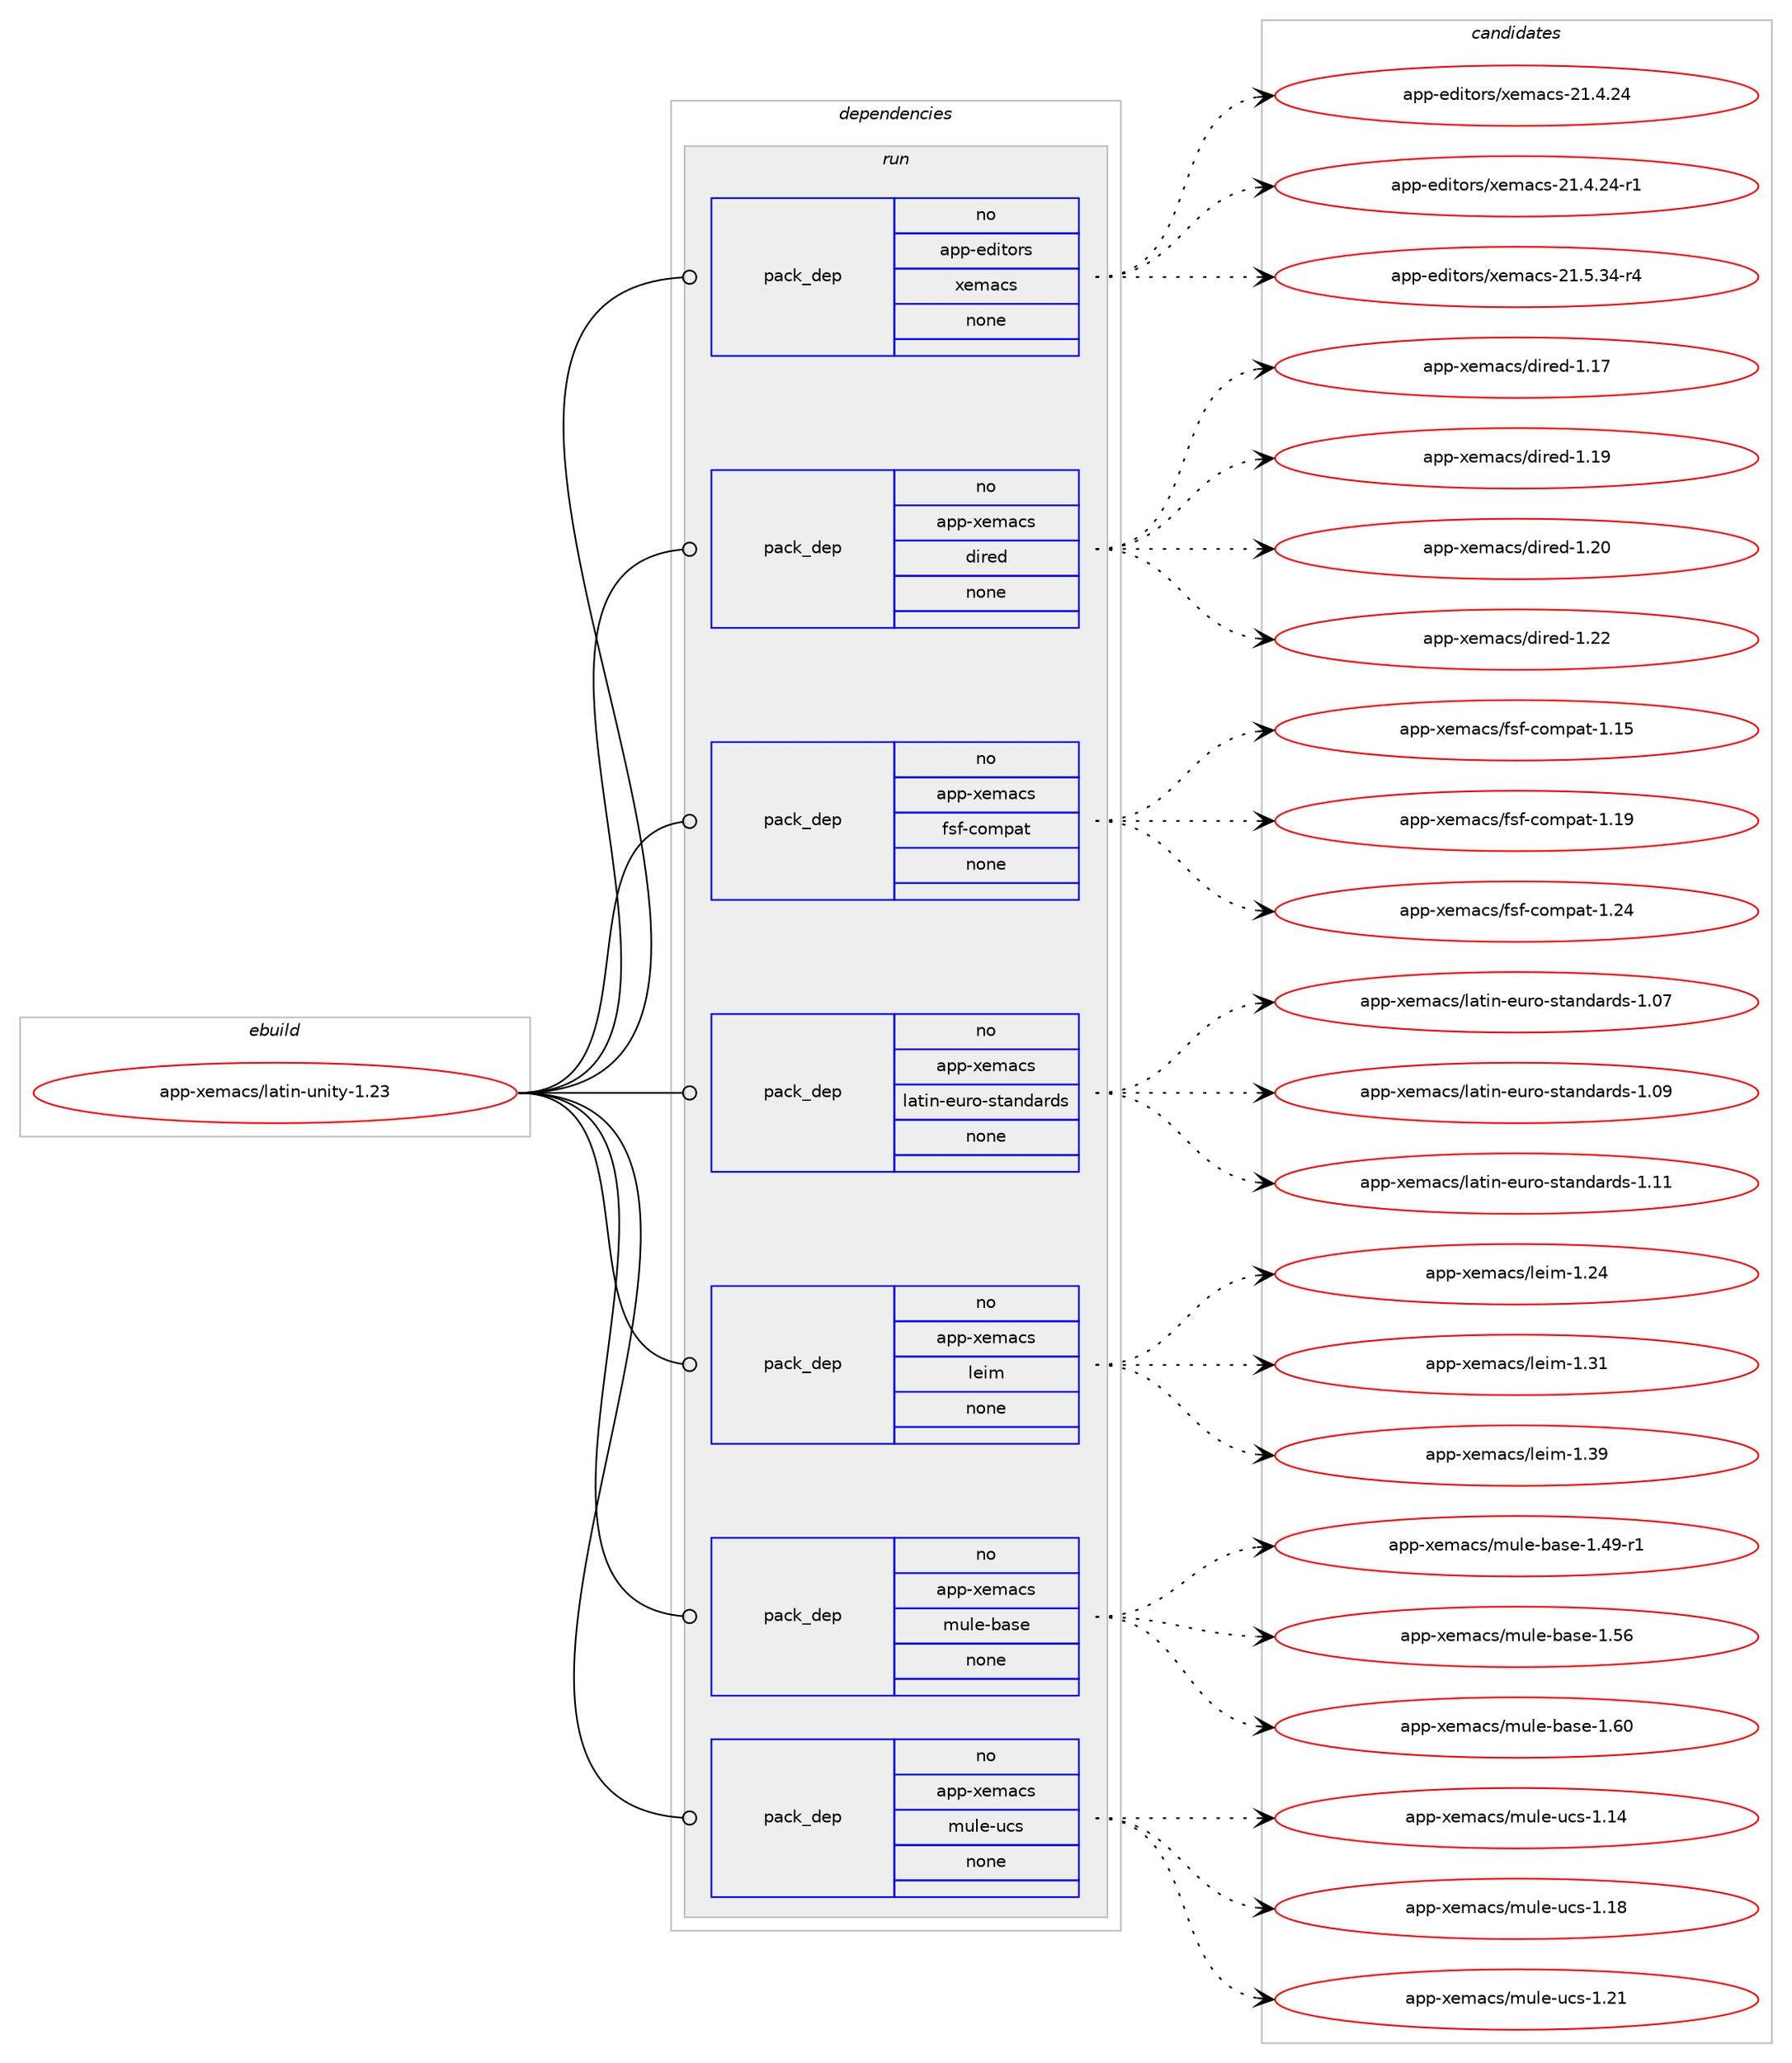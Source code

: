 digraph prolog {

# *************
# Graph options
# *************

newrank=true;
concentrate=true;
compound=true;
graph [rankdir=LR,fontname=Helvetica,fontsize=10,ranksep=1.5];#, ranksep=2.5, nodesep=0.2];
edge  [arrowhead=vee];
node  [fontname=Helvetica,fontsize=10];

# **********
# The ebuild
# **********

subgraph cluster_leftcol {
color=gray;
rank=same;
label=<<i>ebuild</i>>;
id [label="app-xemacs/latin-unity-1.23", color=red, width=4, href="../app-xemacs/latin-unity-1.23.svg"];
}

# ****************
# The dependencies
# ****************

subgraph cluster_midcol {
color=gray;
label=<<i>dependencies</i>>;
subgraph cluster_compile {
fillcolor="#eeeeee";
style=filled;
label=<<i>compile</i>>;
}
subgraph cluster_compileandrun {
fillcolor="#eeeeee";
style=filled;
label=<<i>compile and run</i>>;
}
subgraph cluster_run {
fillcolor="#eeeeee";
style=filled;
label=<<i>run</i>>;
subgraph pack938326 {
dependency1315608 [label=<<TABLE BORDER="0" CELLBORDER="1" CELLSPACING="0" CELLPADDING="4" WIDTH="220"><TR><TD ROWSPAN="6" CELLPADDING="30">pack_dep</TD></TR><TR><TD WIDTH="110">no</TD></TR><TR><TD>app-editors</TD></TR><TR><TD>xemacs</TD></TR><TR><TD>none</TD></TR><TR><TD></TD></TR></TABLE>>, shape=none, color=blue];
}
id:e -> dependency1315608:w [weight=20,style="solid",arrowhead="odot"];
subgraph pack938327 {
dependency1315609 [label=<<TABLE BORDER="0" CELLBORDER="1" CELLSPACING="0" CELLPADDING="4" WIDTH="220"><TR><TD ROWSPAN="6" CELLPADDING="30">pack_dep</TD></TR><TR><TD WIDTH="110">no</TD></TR><TR><TD>app-xemacs</TD></TR><TR><TD>dired</TD></TR><TR><TD>none</TD></TR><TR><TD></TD></TR></TABLE>>, shape=none, color=blue];
}
id:e -> dependency1315609:w [weight=20,style="solid",arrowhead="odot"];
subgraph pack938328 {
dependency1315610 [label=<<TABLE BORDER="0" CELLBORDER="1" CELLSPACING="0" CELLPADDING="4" WIDTH="220"><TR><TD ROWSPAN="6" CELLPADDING="30">pack_dep</TD></TR><TR><TD WIDTH="110">no</TD></TR><TR><TD>app-xemacs</TD></TR><TR><TD>fsf-compat</TD></TR><TR><TD>none</TD></TR><TR><TD></TD></TR></TABLE>>, shape=none, color=blue];
}
id:e -> dependency1315610:w [weight=20,style="solid",arrowhead="odot"];
subgraph pack938329 {
dependency1315611 [label=<<TABLE BORDER="0" CELLBORDER="1" CELLSPACING="0" CELLPADDING="4" WIDTH="220"><TR><TD ROWSPAN="6" CELLPADDING="30">pack_dep</TD></TR><TR><TD WIDTH="110">no</TD></TR><TR><TD>app-xemacs</TD></TR><TR><TD>latin-euro-standards</TD></TR><TR><TD>none</TD></TR><TR><TD></TD></TR></TABLE>>, shape=none, color=blue];
}
id:e -> dependency1315611:w [weight=20,style="solid",arrowhead="odot"];
subgraph pack938330 {
dependency1315612 [label=<<TABLE BORDER="0" CELLBORDER="1" CELLSPACING="0" CELLPADDING="4" WIDTH="220"><TR><TD ROWSPAN="6" CELLPADDING="30">pack_dep</TD></TR><TR><TD WIDTH="110">no</TD></TR><TR><TD>app-xemacs</TD></TR><TR><TD>leim</TD></TR><TR><TD>none</TD></TR><TR><TD></TD></TR></TABLE>>, shape=none, color=blue];
}
id:e -> dependency1315612:w [weight=20,style="solid",arrowhead="odot"];
subgraph pack938331 {
dependency1315613 [label=<<TABLE BORDER="0" CELLBORDER="1" CELLSPACING="0" CELLPADDING="4" WIDTH="220"><TR><TD ROWSPAN="6" CELLPADDING="30">pack_dep</TD></TR><TR><TD WIDTH="110">no</TD></TR><TR><TD>app-xemacs</TD></TR><TR><TD>mule-base</TD></TR><TR><TD>none</TD></TR><TR><TD></TD></TR></TABLE>>, shape=none, color=blue];
}
id:e -> dependency1315613:w [weight=20,style="solid",arrowhead="odot"];
subgraph pack938332 {
dependency1315614 [label=<<TABLE BORDER="0" CELLBORDER="1" CELLSPACING="0" CELLPADDING="4" WIDTH="220"><TR><TD ROWSPAN="6" CELLPADDING="30">pack_dep</TD></TR><TR><TD WIDTH="110">no</TD></TR><TR><TD>app-xemacs</TD></TR><TR><TD>mule-ucs</TD></TR><TR><TD>none</TD></TR><TR><TD></TD></TR></TABLE>>, shape=none, color=blue];
}
id:e -> dependency1315614:w [weight=20,style="solid",arrowhead="odot"];
}
}

# **************
# The candidates
# **************

subgraph cluster_choices {
rank=same;
color=gray;
label=<<i>candidates</i>>;

subgraph choice938326 {
color=black;
nodesep=1;
choice97112112451011001051161111141154712010110997991154550494652465052 [label="app-editors/xemacs-21.4.24", color=red, width=4,href="../app-editors/xemacs-21.4.24.svg"];
choice971121124510110010511611111411547120101109979911545504946524650524511449 [label="app-editors/xemacs-21.4.24-r1", color=red, width=4,href="../app-editors/xemacs-21.4.24-r1.svg"];
choice971121124510110010511611111411547120101109979911545504946534651524511452 [label="app-editors/xemacs-21.5.34-r4", color=red, width=4,href="../app-editors/xemacs-21.5.34-r4.svg"];
dependency1315608:e -> choice97112112451011001051161111141154712010110997991154550494652465052:w [style=dotted,weight="100"];
dependency1315608:e -> choice971121124510110010511611111411547120101109979911545504946524650524511449:w [style=dotted,weight="100"];
dependency1315608:e -> choice971121124510110010511611111411547120101109979911545504946534651524511452:w [style=dotted,weight="100"];
}
subgraph choice938327 {
color=black;
nodesep=1;
choice97112112451201011099799115471001051141011004549464955 [label="app-xemacs/dired-1.17", color=red, width=4,href="../app-xemacs/dired-1.17.svg"];
choice97112112451201011099799115471001051141011004549464957 [label="app-xemacs/dired-1.19", color=red, width=4,href="../app-xemacs/dired-1.19.svg"];
choice97112112451201011099799115471001051141011004549465048 [label="app-xemacs/dired-1.20", color=red, width=4,href="../app-xemacs/dired-1.20.svg"];
choice97112112451201011099799115471001051141011004549465050 [label="app-xemacs/dired-1.22", color=red, width=4,href="../app-xemacs/dired-1.22.svg"];
dependency1315609:e -> choice97112112451201011099799115471001051141011004549464955:w [style=dotted,weight="100"];
dependency1315609:e -> choice97112112451201011099799115471001051141011004549464957:w [style=dotted,weight="100"];
dependency1315609:e -> choice97112112451201011099799115471001051141011004549465048:w [style=dotted,weight="100"];
dependency1315609:e -> choice97112112451201011099799115471001051141011004549465050:w [style=dotted,weight="100"];
}
subgraph choice938328 {
color=black;
nodesep=1;
choice97112112451201011099799115471021151024599111109112971164549464953 [label="app-xemacs/fsf-compat-1.15", color=red, width=4,href="../app-xemacs/fsf-compat-1.15.svg"];
choice97112112451201011099799115471021151024599111109112971164549464957 [label="app-xemacs/fsf-compat-1.19", color=red, width=4,href="../app-xemacs/fsf-compat-1.19.svg"];
choice97112112451201011099799115471021151024599111109112971164549465052 [label="app-xemacs/fsf-compat-1.24", color=red, width=4,href="../app-xemacs/fsf-compat-1.24.svg"];
dependency1315610:e -> choice97112112451201011099799115471021151024599111109112971164549464953:w [style=dotted,weight="100"];
dependency1315610:e -> choice97112112451201011099799115471021151024599111109112971164549464957:w [style=dotted,weight="100"];
dependency1315610:e -> choice97112112451201011099799115471021151024599111109112971164549465052:w [style=dotted,weight="100"];
}
subgraph choice938329 {
color=black;
nodesep=1;
choice971121124512010110997991154710897116105110451011171141114511511697110100971141001154549464855 [label="app-xemacs/latin-euro-standards-1.07", color=red, width=4,href="../app-xemacs/latin-euro-standards-1.07.svg"];
choice971121124512010110997991154710897116105110451011171141114511511697110100971141001154549464857 [label="app-xemacs/latin-euro-standards-1.09", color=red, width=4,href="../app-xemacs/latin-euro-standards-1.09.svg"];
choice971121124512010110997991154710897116105110451011171141114511511697110100971141001154549464949 [label="app-xemacs/latin-euro-standards-1.11", color=red, width=4,href="../app-xemacs/latin-euro-standards-1.11.svg"];
dependency1315611:e -> choice971121124512010110997991154710897116105110451011171141114511511697110100971141001154549464855:w [style=dotted,weight="100"];
dependency1315611:e -> choice971121124512010110997991154710897116105110451011171141114511511697110100971141001154549464857:w [style=dotted,weight="100"];
dependency1315611:e -> choice971121124512010110997991154710897116105110451011171141114511511697110100971141001154549464949:w [style=dotted,weight="100"];
}
subgraph choice938330 {
color=black;
nodesep=1;
choice97112112451201011099799115471081011051094549465052 [label="app-xemacs/leim-1.24", color=red, width=4,href="../app-xemacs/leim-1.24.svg"];
choice97112112451201011099799115471081011051094549465149 [label="app-xemacs/leim-1.31", color=red, width=4,href="../app-xemacs/leim-1.31.svg"];
choice97112112451201011099799115471081011051094549465157 [label="app-xemacs/leim-1.39", color=red, width=4,href="../app-xemacs/leim-1.39.svg"];
dependency1315612:e -> choice97112112451201011099799115471081011051094549465052:w [style=dotted,weight="100"];
dependency1315612:e -> choice97112112451201011099799115471081011051094549465149:w [style=dotted,weight="100"];
dependency1315612:e -> choice97112112451201011099799115471081011051094549465157:w [style=dotted,weight="100"];
}
subgraph choice938331 {
color=black;
nodesep=1;
choice971121124512010110997991154710911710810145989711510145494652574511449 [label="app-xemacs/mule-base-1.49-r1", color=red, width=4,href="../app-xemacs/mule-base-1.49-r1.svg"];
choice97112112451201011099799115471091171081014598971151014549465354 [label="app-xemacs/mule-base-1.56", color=red, width=4,href="../app-xemacs/mule-base-1.56.svg"];
choice97112112451201011099799115471091171081014598971151014549465448 [label="app-xemacs/mule-base-1.60", color=red, width=4,href="../app-xemacs/mule-base-1.60.svg"];
dependency1315613:e -> choice971121124512010110997991154710911710810145989711510145494652574511449:w [style=dotted,weight="100"];
dependency1315613:e -> choice97112112451201011099799115471091171081014598971151014549465354:w [style=dotted,weight="100"];
dependency1315613:e -> choice97112112451201011099799115471091171081014598971151014549465448:w [style=dotted,weight="100"];
}
subgraph choice938332 {
color=black;
nodesep=1;
choice971121124512010110997991154710911710810145117991154549464952 [label="app-xemacs/mule-ucs-1.14", color=red, width=4,href="../app-xemacs/mule-ucs-1.14.svg"];
choice971121124512010110997991154710911710810145117991154549464956 [label="app-xemacs/mule-ucs-1.18", color=red, width=4,href="../app-xemacs/mule-ucs-1.18.svg"];
choice971121124512010110997991154710911710810145117991154549465049 [label="app-xemacs/mule-ucs-1.21", color=red, width=4,href="../app-xemacs/mule-ucs-1.21.svg"];
dependency1315614:e -> choice971121124512010110997991154710911710810145117991154549464952:w [style=dotted,weight="100"];
dependency1315614:e -> choice971121124512010110997991154710911710810145117991154549464956:w [style=dotted,weight="100"];
dependency1315614:e -> choice971121124512010110997991154710911710810145117991154549465049:w [style=dotted,weight="100"];
}
}

}
